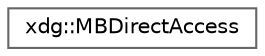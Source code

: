 digraph "Graphical Class Hierarchy"
{
 // LATEX_PDF_SIZE
  bgcolor="transparent";
  edge [fontname=Helvetica,fontsize=10,labelfontname=Helvetica,labelfontsize=10];
  node [fontname=Helvetica,fontsize=10,shape=box,height=0.2,width=0.4];
  rankdir="LR";
  Node0 [id="Node000000",label="xdg::MBDirectAccess",height=0.2,width=0.4,color="grey40", fillcolor="white", style="filled",URL="$classxdg_1_1MBDirectAccess.html",tooltip=" "];
}
